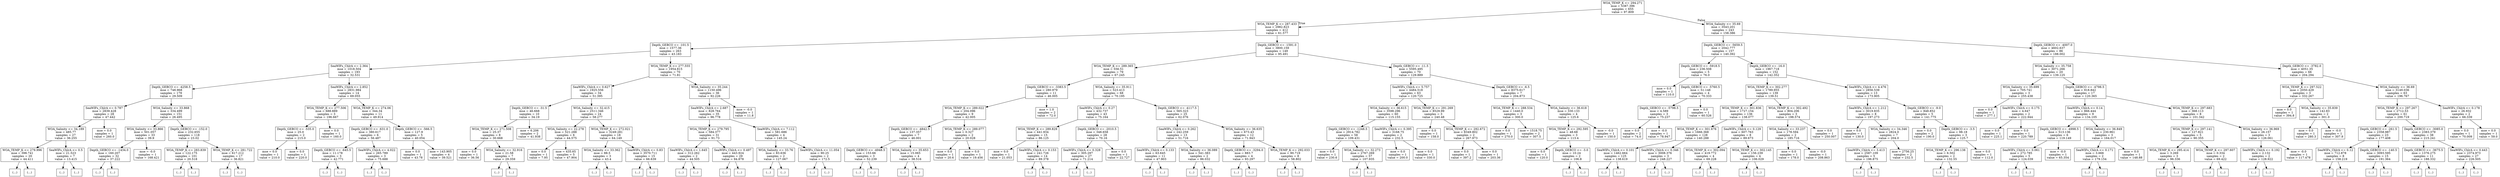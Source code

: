 digraph Tree {
node [shape=box] ;
0 [label="WOA_TEMP_K <= 294.271\nmse = 5387.396\nsamples = 655\nvalue = 97.809"] ;
1 [label="WOA_TEMP_K <= 287.433\nmse = 2982.823\nsamples = 412\nvalue = 61.577"] ;
0 -> 1 [labeldistance=2.5, labelangle=45, headlabel="True"] ;
2 [label="Depth_GEBCO <= -101.5\nmse = 1577.36\nsamples = 263\nvalue = 43.183"] ;
1 -> 2 ;
3 [label="SeaWIFs_ChlrA <= 2.364\nmse = 1018.504\nsamples = 193\nvalue = 32.531"] ;
2 -> 3 ;
4 [label="Depth_GEBCO <= -4258.5\nmse = 748.968\nsamples = 179\nvalue = 29.509"] ;
3 -> 4 ;
5 [label="SeaWIFs_ChlrA <= 0.787\nmse = 2839.428\nsamples = 28\nvalue = 47.442"] ;
4 -> 5 ;
6 [label="WOA_Salinity <= 34.189\nmse = 485.77\nsamples = 27\nvalue = 36.255"] ;
5 -> 6 ;
7 [label="WOA_TEMP_K <= 279.996\nmse = 398.741\nsamples = 20\nvalue = 44.411"] ;
6 -> 7 ;
8 [label="(...)"] ;
7 -> 8 ;
35 [label="(...)"] ;
7 -> 35 ;
46 [label="SeaWIFs_ChlrA <= 0.5\nmse = 21.523\nsamples = 7\nvalue = 13.415"] ;
6 -> 46 ;
47 [label="(...)"] ;
46 -> 47 ;
58 [label="(...)"] ;
46 -> 58 ;
59 [label="mse = 0.0\nsamples = 1\nvalue = 260.0"] ;
5 -> 59 ;
60 [label="WOA_Salinity <= 33.868\nmse = 334.499\nsamples = 151\nvalue = 26.495"] ;
4 -> 60 ;
61 [label="WOA_Salinity <= 33.866\nmse = 501.057\nsamples = 33\nvalue = 39.9"] ;
60 -> 61 ;
62 [label="Depth_GEBCO <= -1434.0\nmse = 160.207\nsamples = 32\nvalue = 37.222"] ;
61 -> 62 ;
63 [label="(...)"] ;
62 -> 63 ;
104 [label="(...)"] ;
62 -> 104 ;
123 [label="mse = -0.0\nsamples = 1\nvalue = 168.421"] ;
61 -> 123 ;
124 [label="Depth_GEBCO <= -152.0\nmse = 232.655\nsamples = 118\nvalue = 23.02"] ;
60 -> 124 ;
125 [label="WOA_TEMP_K <= 283.839\nmse = 122.175\nsamples = 101\nvalue = 20.518"] ;
124 -> 125 ;
126 [label="(...)"] ;
125 -> 126 ;
225 [label="(...)"] ;
125 -> 225 ;
256 [label="WOA_TEMP_K <= 281.722\nmse = 617.212\nsamples = 17\nvalue = 36.821"] ;
124 -> 256 ;
257 [label="(...)"] ;
256 -> 257 ;
264 [label="(...)"] ;
256 -> 264 ;
287 [label="SeaWIFs_ChlrA <= 2.852\nmse = 2831.984\nsamples = 14\nvalue = 69.055"] ;
3 -> 287 ;
288 [label="WOA_TEMP_K <= 277.506\nmse = 688.889\nsamples = 3\nvalue = 196.667"] ;
287 -> 288 ;
289 [label="Depth_GEBCO <= -535.0\nmse = 25.0\nsamples = 2\nvalue = 215.0"] ;
288 -> 289 ;
290 [label="mse = 0.0\nsamples = 1\nvalue = 210.0"] ;
289 -> 290 ;
291 [label="mse = 0.0\nsamples = 1\nvalue = 220.0"] ;
289 -> 291 ;
292 [label="mse = 0.0\nsamples = 1\nvalue = 160.0"] ;
288 -> 292 ;
293 [label="WOA_TEMP_K <= 274.06\nmse = 344.34\nsamples = 11\nvalue = 49.914"] ;
287 -> 293 ;
294 [label="Depth_GEBCO <= -631.0\nmse = 380.617\nsamples = 6\nvalue = 56.487"] ;
293 -> 294 ;
295 [label="Depth_GEBCO <= -645.5\nmse = 11.178\nsamples = 3\nvalue = 42.771"] ;
294 -> 295 ;
296 [label="(...)"] ;
295 -> 296 ;
297 [label="(...)"] ;
295 -> 297 ;
298 [label="SeaWIFs_ChlrA <= 4.022\nmse = 265.789\nsamples = 3\nvalue = 75.688"] ;
294 -> 298 ;
299 [label="(...)"] ;
298 -> 299 ;
300 [label="(...)"] ;
298 -> 300 ;
301 [label="Depth_GEBCO <= -566.5\nmse = 127.9\nsamples = 5\nvalue = 40.054"] ;
293 -> 301 ;
302 [label="mse = 0.0\nsamples = 1\nvalue = 43.78"] ;
301 -> 302 ;
303 [label="mse = 143.905\nsamples = 4\nvalue = 39.521"] ;
301 -> 303 ;
304 [label="WOA_TEMP_K <= 277.555\nmse = 1954.815\nsamples = 70\nvalue = 71.81"] ;
2 -> 304 ;
305 [label="SeaWIFs_ChlrA <= 0.627\nmse = 1925.556\nsamples = 34\nvalue = 51.395"] ;
304 -> 305 ;
306 [label="Depth_GEBCO <= -31.5\nmse = 46.668\nsamples = 10\nvalue = 34.19"] ;
305 -> 306 ;
307 [label="WOA_TEMP_K <= 271.508\nmse = 25.37\nsamples = 8\nvalue = 30.668"] ;
306 -> 307 ;
308 [label="mse = 0.0\nsamples = 1\nvalue = 36.56"] ;
307 -> 308 ;
309 [label="WOA_Salinity <= 32.916\nmse = 21.58\nsamples = 7\nvalue = 29.359"] ;
307 -> 309 ;
310 [label="(...)"] ;
309 -> 310 ;
311 [label="(...)"] ;
309 -> 311 ;
314 [label="mse = 6.206\nsamples = 2\nvalue = 41.938"] ;
306 -> 314 ;
315 [label="WOA_Salinity <= 32.415\nmse = 2511.346\nsamples = 24\nvalue = 58.277"] ;
305 -> 315 ;
316 [label="WOA_Salinity <= 22.278\nmse = 521.288\nsamples = 6\nvalue = 44.575"] ;
315 -> 316 ;
317 [label="mse = 0.0\nsamples = 1\nvalue = 7.95"] ;
316 -> 317 ;
318 [label="mse = 435.65\nsamples = 5\nvalue = 47.904"] ;
316 -> 318 ;
319 [label="WOA_TEMP_K <= 272.021\nmse = 3249.281\nsamples = 18\nvalue = 64.149"] ;
315 -> 319 ;
320 [label="WOA_Salinity <= 33.362\nmse = 88.5\nsamples = 3\nvalue = 43.4"] ;
319 -> 320 ;
321 [label="(...)"] ;
320 -> 321 ;
322 [label="(...)"] ;
320 -> 322 ;
323 [label="SeaWIFs_ChlrA <= 0.83\nmse = 3570.711\nsamples = 15\nvalue = 66.639"] ;
319 -> 323 ;
324 [label="(...)"] ;
323 -> 324 ;
325 [label="(...)"] ;
323 -> 325 ;
328 [label="WOA_Salinity <= 35.244\nmse = 1150.496\nsamples = 36\nvalue = 92.226"] ;
304 -> 328 ;
329 [label="SeaWIFs_ChlrA <= 2.687\nmse = 828.764\nsamples = 35\nvalue = 96.778"] ;
328 -> 329 ;
330 [label="WOA_TEMP_K <= 279.795\nmse = 584.377\nsamples = 31\nvalue = 91.73"] ;
329 -> 330 ;
331 [label="SeaWIFs_ChlrA <= 1.645\nmse = 312.262\nsamples = 2\nvalue = 44.505"] ;
330 -> 331 ;
332 [label="(...)"] ;
331 -> 332 ;
333 [label="(...)"] ;
331 -> 333 ;
334 [label="SeaWIFs_ChlrA <= 0.497\nmse = 443.924\nsamples = 29\nvalue = 94.878"] ;
330 -> 334 ;
335 [label="(...)"] ;
334 -> 335 ;
338 [label="(...)"] ;
334 -> 338 ;
383 [label="SeaWIFs_ChlrA <= 7.112\nmse = 581.686\nsamples = 4\nvalue = 145.24"] ;
329 -> 383 ;
384 [label="WOA_Salinity <= 33.76\nmse = 83.636\nsamples = 2\nvalue = 127.067"] ;
383 -> 384 ;
385 [label="(...)"] ;
384 -> 385 ;
386 [label="(...)"] ;
384 -> 386 ;
387 [label="SeaWIFs_ChlrA <= 11.054\nmse = 90.25\nsamples = 2\nvalue = 172.5"] ;
383 -> 387 ;
388 [label="(...)"] ;
387 -> 388 ;
389 [label="(...)"] ;
387 -> 389 ;
390 [label="mse = -0.0\nsamples = 1\nvalue = 11.8"] ;
328 -> 390 ;
391 [label="Depth_GEBCO <= -1591.0\nmse = 3800.159\nsamples = 149\nvalue = 95.491"] ;
1 -> 391 ;
392 [label="WOA_TEMP_K <= 289.365\nmse = 556.51\nsamples = 79\nvalue = 67.245"] ;
391 -> 392 ;
393 [label="Depth_GEBCO <= -3383.5\nmse = 280.979\nsamples = 11\nvalue = 46.005"] ;
392 -> 393 ;
394 [label="WOA_TEMP_K <= 289.022\nmse = 204.096\nsamples = 9\nvalue = 42.005"] ;
393 -> 394 ;
395 [label="Depth_GEBCO <= -4842.5\nmse = 137.357\nsamples = 7\nvalue = 46.001"] ;
394 -> 395 ;
396 [label="Depth_GEBCO <= -4948.5\nmse = 153.66\nsamples = 3\nvalue = 52.239"] ;
395 -> 396 ;
397 [label="(...)"] ;
396 -> 397 ;
400 [label="(...)"] ;
396 -> 400 ;
401 [label="WOA_Salinity <= 35.653\nmse = 15.065\nsamples = 4\nvalue = 38.516"] ;
395 -> 401 ;
402 [label="(...)"] ;
401 -> 402 ;
403 [label="(...)"] ;
401 -> 403 ;
408 [label="WOA_TEMP_K <= 289.077\nmse = 0.327\nsamples = 2\nvalue = 20.028"] ;
394 -> 408 ;
409 [label="mse = 0.0\nsamples = 1\nvalue = 20.6"] ;
408 -> 409 ;
410 [label="mse = 0.0\nsamples = 1\nvalue = 19.456"] ;
408 -> 410 ;
411 [label="mse = 1.0\nsamples = 2\nvalue = 72.0"] ;
393 -> 411 ;
412 [label="WOA_Salinity <= 35.911\nmse = 523.413\nsamples = 68\nvalue = 70.195"] ;
392 -> 412 ;
413 [label="SeaWIFs_ChlrA <= 0.27\nmse = 432.737\nsamples = 43\nvalue = 75.164"] ;
412 -> 413 ;
414 [label="WOA_TEMP_K <= 289.829\nmse = 441.934\nsamples = 15\nvalue = 86.125"] ;
413 -> 414 ;
415 [label="mse = 0.0\nsamples = 1\nvalue = 21.053"] ;
414 -> 415 ;
416 [label="SeaWIFs_ChlrA <= 0.153\nmse = 241.726\nsamples = 14\nvalue = 89.378"] ;
414 -> 416 ;
417 [label="(...)"] ;
416 -> 417 ;
428 [label="(...)"] ;
416 -> 428 ;
443 [label="Depth_GEBCO <= -2010.5\nmse = 348.658\nsamples = 28\nvalue = 70.16"] ;
413 -> 443 ;
444 [label="SeaWIFs_ChlrA <= 0.328\nmse = 305.297\nsamples = 27\nvalue = 71.214"] ;
443 -> 444 ;
445 [label="(...)"] ;
444 -> 445 ;
464 [label="(...)"] ;
444 -> 464 ;
483 [label="mse = 0.0\nsamples = 1\nvalue = 22.727"] ;
443 -> 483 ;
484 [label="Depth_GEBCO <= -4117.5\nmse = 565.323\nsamples = 25\nvalue = 62.076"] ;
412 -> 484 ;
485 [label="SeaWIFs_ChlrA <= 0.262\nmse = 242.259\nsamples = 13\nvalue = 51.716"] ;
484 -> 485 ;
486 [label="SeaWIFs_ChlrA <= 0.133\nmse = 63.645\nsamples = 11\nvalue = 47.903"] ;
485 -> 486 ;
487 [label="(...)"] ;
486 -> 487 ;
494 [label="(...)"] ;
486 -> 494 ;
507 [label="WOA_Salinity <= 36.089\nmse = 541.383\nsamples = 2\nvalue = 86.032"] ;
485 -> 507 ;
508 [label="(...)"] ;
507 -> 508 ;
509 [label="(...)"] ;
507 -> 509 ;
510 [label="WOA_Salinity <= 36.635\nmse = 673.43\nsamples = 12\nvalue = 71.943"] ;
484 -> 510 ;
511 [label="Depth_GEBCO <= -3294.0\nmse = 883.7\nsamples = 4\nvalue = 93.297"] ;
510 -> 511 ;
512 [label="(...)"] ;
511 -> 512 ;
515 [label="(...)"] ;
511 -> 515 ;
518 [label="WOA_TEMP_K <= 292.033\nmse = 90.719\nsamples = 8\nvalue = 58.802"] ;
510 -> 518 ;
519 [label="(...)"] ;
518 -> 519 ;
522 [label="(...)"] ;
518 -> 522 ;
527 [label="Depth_GEBCO <= -11.5\nmse = 5595.495\nsamples = 70\nvalue = 129.889"] ;
391 -> 527 ;
528 [label="SeaWIFs_ChlrA <= 5.757\nmse = 4484.518\nsamples = 63\nvalue = 120.725"] ;
527 -> 528 ;
529 [label="WOA_Salinity <= 36.615\nmse = 3598.296\nsamples = 60\nvalue = 115.155"] ;
528 -> 529 ;
530 [label="Depth_GEBCO <= -1248.5\nmse = 2914.782\nsamples = 58\nvalue = 109.431"] ;
529 -> 530 ;
531 [label="mse = 0.0\nsamples = 1\nvalue = 230.6"] ;
530 -> 531 ;
532 [label="WOA_Salinity <= 32.273\nmse = 2767.269\nsamples = 57\nvalue = 107.935"] ;
530 -> 532 ;
533 [label="(...)"] ;
532 -> 533 ;
552 [label="(...)"] ;
532 -> 552 ;
621 [label="SeaWIFs_ChlrA <= 0.395\nmse = 3168.75\nsamples = 2\nvalue = 232.5"] ;
529 -> 621 ;
622 [label="mse = 0.0\nsamples = 1\nvalue = 200.0"] ;
621 -> 622 ;
623 [label="mse = 0.0\nsamples = 1\nvalue = 330.0"] ;
621 -> 623 ;
624 [label="WOA_TEMP_K <= 291.269\nmse = 8529.99\nsamples = 3\nvalue = 240.48"] ;
528 -> 624 ;
625 [label="mse = 0.0\nsamples = 1\nvalue = 158.0"] ;
624 -> 625 ;
626 [label="WOA_TEMP_K <= 292.672\nmse = 8349.802\nsamples = 2\nvalue = 267.973"] ;
624 -> 626 ;
627 [label="mse = 0.0\nsamples = 1\nvalue = 397.2"] ;
626 -> 627 ;
628 [label="mse = 0.0\nsamples = 1\nvalue = 203.36"] ;
626 -> 628 ;
629 [label="Depth_GEBCO <= -6.5\nmse = 8375.617\nsamples = 7\nvalue = 204.873"] ;
527 -> 629 ;
630 [label="WOA_TEMP_K <= 288.534\nmse = 1440.0\nsamples = 3\nvalue = 300.0"] ;
629 -> 630 ;
631 [label="mse = 0.0\nsamples = 1\nvalue = 270.0"] ;
630 -> 631 ;
632 [label="mse = 1518.75\nsamples = 2\nvalue = 307.5"] ;
630 -> 632 ;
633 [label="WOA_Salinity <= 36.618\nmse = 330.133\nsamples = 4\nvalue = 125.6"] ;
629 -> 633 ;
634 [label="WOA_TEMP_K <= 292.595\nmse = 48.68\nsamples = 3\nvalue = 113.4"] ;
633 -> 634 ;
635 [label="mse = 0.0\nsamples = 1\nvalue = 120.0"] ;
634 -> 635 ;
636 [label="Depth_GEBCO <= -3.0\nmse = 10.24\nsamples = 2\nvalue = 106.8"] ;
634 -> 636 ;
637 [label="(...)"] ;
636 -> 637 ;
638 [label="(...)"] ;
636 -> 638 ;
639 [label="mse = -0.0\nsamples = 1\nvalue = 150.0"] ;
633 -> 639 ;
640 [label="WOA_Salinity <= 35.69\nmse = 3543.201\nsamples = 243\nvalue = 158.386"] ;
0 -> 640 [labeldistance=2.5, labelangle=-45, headlabel="False"] ;
641 [label="Depth_GEBCO <= -5659.5\nmse = 2042.777\nsamples = 157\nvalue = 140.392"] ;
640 -> 641 ;
642 [label="Depth_GEBCO <= -5918.5\nmse = 236.508\nsamples = 5\nvalue = 76.0"] ;
641 -> 642 ;
643 [label="mse = 0.0\nsamples = 1\nvalue = 110.0"] ;
642 -> 643 ;
644 [label="Depth_GEBCO <= -5760.5\nmse = 51.148\nsamples = 4\nvalue = 70.333"] ;
642 -> 644 ;
645 [label="Depth_GEBCO <= -5798.5\nmse = 4.589\nsamples = 3\nvalue = 75.237"] ;
644 -> 645 ;
646 [label="mse = 0.0\nsamples = 2\nvalue = 74.0"] ;
645 -> 646 ;
647 [label="mse = -0.0\nsamples = 1\nvalue = 78.947"] ;
645 -> 647 ;
648 [label="mse = 0.0\nsamples = 1\nvalue = 60.526"] ;
644 -> 648 ;
649 [label="Depth_GEBCO <= -16.0\nmse = 1967.718\nsamples = 152\nvalue = 142.352"] ;
641 -> 649 ;
650 [label="WOA_TEMP_K <= 302.277\nmse = 1789.955\nsamples = 139\nvalue = 139.51"] ;
649 -> 650 ;
651 [label="WOA_TEMP_K <= 301.836\nmse = 1727.154\nsamples = 136\nvalue = 138.077"] ;
650 -> 651 ;
652 [label="WOA_TEMP_K <= 301.676\nmse = 1666.368\nsamples = 128\nvalue = 140.288"] ;
651 -> 652 ;
653 [label="SeaWIFs_ChlrA <= 0.101\nmse = 1462.664\nsamples = 125\nvalue = 138.619"] ;
652 -> 653 ;
654 [label="(...)"] ;
653 -> 654 ;
693 [label="(...)"] ;
653 -> 693 ;
862 [label="SeaWIFs_ChlrA <= 0.346\nmse = 3008.376\nsamples = 3\nvalue = 248.227"] ;
652 -> 862 ;
863 [label="(...)"] ;
862 -> 863 ;
866 [label="(...)"] ;
862 -> 866 ;
867 [label="SeaWIFs_ChlrA <= 0.129\nmse = 607.763\nsamples = 8\nvalue = 89.673"] ;
651 -> 867 ;
868 [label="WOA_TEMP_K <= 302.094\nmse = 419.772\nsamples = 4\nvalue = 69.228"] ;
867 -> 868 ;
869 [label="(...)"] ;
868 -> 869 ;
872 [label="(...)"] ;
868 -> 872 ;
875 [label="WOA_TEMP_K <= 302.145\nmse = 156.239\nsamples = 4\nvalue = 106.029"] ;
867 -> 875 ;
876 [label="(...)"] ;
875 -> 876 ;
881 [label="(...)"] ;
875 -> 881 ;
882 [label="WOA_TEMP_K <= 302.492\nmse = 804.206\nsamples = 3\nvalue = 198.574"] ;
650 -> 882 ;
883 [label="WOA_Salinity <= 33.237\nmse = 178.594\nsamples = 2\nvalue = 185.716"] ;
882 -> 883 ;
884 [label="mse = 0.0\nsamples = 1\nvalue = 178.0"] ;
883 -> 884 ;
885 [label="mse = -0.0\nsamples = 1\nvalue = 208.863"] ;
883 -> 885 ;
886 [label="mse = 0.0\nsamples = 1\nvalue = 250.007"] ;
882 -> 886 ;
887 [label="SeaWIFs_ChlrA <= 4.476\nmse = 2856.539\nsamples = 13\nvalue = 173.905"] ;
649 -> 887 ;
888 [label="SeaWIFs_ChlrA <= 1.212\nmse = 3019.835\nsamples = 8\nvalue = 197.273"] ;
887 -> 888 ;
889 [label="mse = 0.0\nsamples = 1\nvalue = 130.0"] ;
888 -> 889 ;
890 [label="WOA_Salinity <= 34.346\nmse = 2824.0\nsamples = 7\nvalue = 204.0"] ;
888 -> 890 ;
891 [label="SeaWIFs_ChlrA <= 3.413\nmse = 2587.109\nsamples = 5\nvalue = 196.875"] ;
890 -> 891 ;
892 [label="(...)"] ;
891 -> 892 ;
893 [label="(...)"] ;
891 -> 893 ;
894 [label="mse = 2756.25\nsamples = 2\nvalue = 232.5"] ;
890 -> 894 ;
895 [label="Depth_GEBCO <= -9.0\nmse = 848.852\nsamples = 5\nvalue = 141.775"] ;
887 -> 895 ;
896 [label="mse = 0.0\nsamples = 2\nvalue = 190.0"] ;
895 -> 896 ;
897 [label="Depth_GEBCO <= -3.5\nmse = 98.18\nsamples = 3\nvalue = 125.7"] ;
895 -> 897 ;
898 [label="WOA_TEMP_K <= 296.138\nmse = 6.502\nsamples = 2\nvalue = 132.55"] ;
897 -> 898 ;
899 [label="(...)"] ;
898 -> 899 ;
900 [label="(...)"] ;
898 -> 900 ;
901 [label="mse = 0.0\nsamples = 1\nvalue = 112.0"] ;
897 -> 901 ;
902 [label="Depth_GEBCO <= -4007.0\nmse = 4602.637\nsamples = 86\nvalue = 188.002"] ;
640 -> 902 ;
903 [label="WOA_Salinity <= 35.758\nmse = 3071.266\nsamples = 20\nvalue = 139.125"] ;
902 -> 903 ;
904 [label="WOA_Salinity <= 35.699\nmse = 705.741\nsamples = 3\nvalue = 255.438"] ;
903 -> 904 ;
905 [label="mse = 0.0\nsamples = 1\nvalue = 277.1"] ;
904 -> 905 ;
906 [label="SeaWIFs_ChlrA <= 0.175\nmse = 4.647\nsamples = 2\nvalue = 222.944"] ;
904 -> 906 ;
907 [label="mse = 0.0\nsamples = 1\nvalue = 225.1"] ;
906 -> 907 ;
908 [label="mse = 0.0\nsamples = 1\nvalue = 220.789"] ;
906 -> 908 ;
909 [label="Depth_GEBCO <= -4798.5\nmse = 918.842\nsamples = 17\nvalue = 120.365"] ;
903 -> 909 ;
910 [label="SeaWIFs_ChlrA <= 0.14\nmse = 866.444\nsamples = 9\nvalue = 134.105"] ;
909 -> 910 ;
911 [label="Depth_GEBCO <= -4998.5\nmse = 513.136\nsamples = 6\nvalue = 119.149"] ;
910 -> 911 ;
912 [label="SeaWIFs_ChlrA <= 0.061\nmse = 272.785\nsamples = 5\nvalue = 124.039"] ;
911 -> 912 ;
913 [label="(...)"] ;
912 -> 913 ;
914 [label="(...)"] ;
912 -> 914 ;
921 [label="mse = -0.0\nsamples = 1\nvalue = 65.354"] ;
911 -> 921 ;
922 [label="WOA_Salinity <= 36.849\nmse = 230.961\nsamples = 3\nvalue = 164.017"] ;
910 -> 922 ;
923 [label="SeaWIFs_ChlrA <= 0.171\nmse = 3.666\nsamples = 2\nvalue = 179.154"] ;
922 -> 923 ;
924 [label="(...)"] ;
923 -> 924 ;
925 [label="(...)"] ;
923 -> 925 ;
926 [label="mse = 0.0\nsamples = 1\nvalue = 148.88"] ;
922 -> 926 ;
927 [label="WOA_TEMP_K <= 297.683\nmse = 368.113\nsamples = 8\nvalue = 101.342"] ;
909 -> 927 ;
928 [label="WOA_TEMP_K <= 297.141\nmse = 127.821\nsamples = 5\nvalue = 90.355"] ;
927 -> 928 ;
929 [label="WOA_TEMP_K <= 295.414\nmse = 3.269\nsamples = 3\nvalue = 96.336"] ;
928 -> 929 ;
930 [label="(...)"] ;
929 -> 930 ;
931 [label="(...)"] ;
929 -> 931 ;
934 [label="WOA_TEMP_K <= 297.607\nmse = 0.334\nsamples = 2\nvalue = 69.422"] ;
928 -> 934 ;
935 [label="(...)"] ;
934 -> 935 ;
936 [label="(...)"] ;
934 -> 936 ;
937 [label="WOA_Salinity <= 36.969\nmse = 26.157\nsamples = 3\nvalue = 126.061"] ;
927 -> 937 ;
938 [label="SeaWIFs_ChlrA <= 0.192\nmse = 2.132\nsamples = 2\nvalue = 128.922"] ;
937 -> 938 ;
939 [label="(...)"] ;
938 -> 939 ;
940 [label="(...)"] ;
938 -> 940 ;
941 [label="mse = -0.0\nsamples = 1\nvalue = 117.478"] ;
937 -> 941 ;
942 [label="Depth_GEBCO <= -3782.0\nmse = 4051.35\nsamples = 66\nvalue = 204.294"] ;
902 -> 942 ;
943 [label="WOA_TEMP_K <= 297.522\nmse = 2050.429\nsamples = 3\nvalue = 332.267"] ;
942 -> 943 ;
944 [label="mse = 0.0\nsamples = 1\nvalue = 394.8"] ;
943 -> 944 ;
945 [label="WOA_Salinity <= 35.839\nmse = 142.83\nsamples = 2\nvalue = 301.0"] ;
943 -> 945 ;
946 [label="mse = 0.0\nsamples = 1\nvalue = 280.3"] ;
945 -> 946 ;
947 [label="mse = -0.0\nsamples = 1\nvalue = 307.9"] ;
945 -> 947 ;
948 [label="WOA_Salinity <= 36.69\nmse = 3149.036\nsamples = 63\nvalue = 196.767"] ;
942 -> 948 ;
949 [label="WOA_TEMP_K <= 297.267\nmse = 2712.53\nsamples = 61\nvalue = 200.719"] ;
948 -> 949 ;
950 [label="Depth_GEBCO <= -261.5\nmse = 2358.987\nsamples = 23\nvalue = 177.408"] ;
949 -> 950 ;
951 [label="SeaWIFs_ChlrA <= 0.12\nmse = 712.878\nsamples = 8\nvalue = 158.219"] ;
950 -> 951 ;
952 [label="(...)"] ;
951 -> 952 ;
957 [label="(...)"] ;
951 -> 957 ;
962 [label="Depth_GEBCO <= -140.5\nmse = 3093.595\nsamples = 15\nvalue = 191.364"] ;
950 -> 962 ;
963 [label="(...)"] ;
962 -> 963 ;
968 [label="(...)"] ;
962 -> 968 ;
973 [label="Depth_GEBCO <= -3085.0\nmse = 2383.379\nsamples = 38\nvalue = 215.241"] ;
949 -> 973 ;
974 [label="Depth_GEBCO <= -3675.5\nmse = 1376.275\nsamples = 11\nvalue = 188.332"] ;
973 -> 974 ;
975 [label="(...)"] ;
974 -> 975 ;
978 [label="(...)"] ;
974 -> 978 ;
991 [label="SeaWIFs_ChlrA <= 0.443\nmse = 2374.973\nsamples = 27\nvalue = 226.505"] ;
973 -> 991 ;
992 [label="(...)"] ;
991 -> 992 ;
1019 [label="(...)"] ;
991 -> 1019 ;
1020 [label="SeaWIFs_ChlrA <= 0.178\nmse = 26.932\nsamples = 2\nvalue = 66.339"] ;
948 -> 1020 ;
1021 [label="mse = 0.0\nsamples = 1\nvalue = 70.009"] ;
1020 -> 1021 ;
1022 [label="mse = 0.0\nsamples = 1\nvalue = 59.0"] ;
1020 -> 1022 ;
}